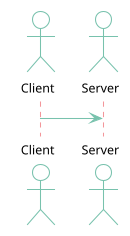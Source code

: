 @startuml
!theme minty
skinparam PackageBackgroundColor transparent
skinparam FolderBackgroundColor transparent
skinparam ActorBackgroundColor transparent
skinparam ActorFontColor black
skinparam EntityBackgroundColor transparent
skinparam EntityFontColor black
skinparam ControlBackgroundColor transparent
skinparam ControlFontColor black
skinparam BoundaryBackgroundColor transparent
skinparam BoundaryFontColor black
skinparam ArrowFontColor black
skinparam FolderFontColor black
skinparam ArrowThickness 1

actor "Client"
actor "Server"

Client -> Server
@enduml
